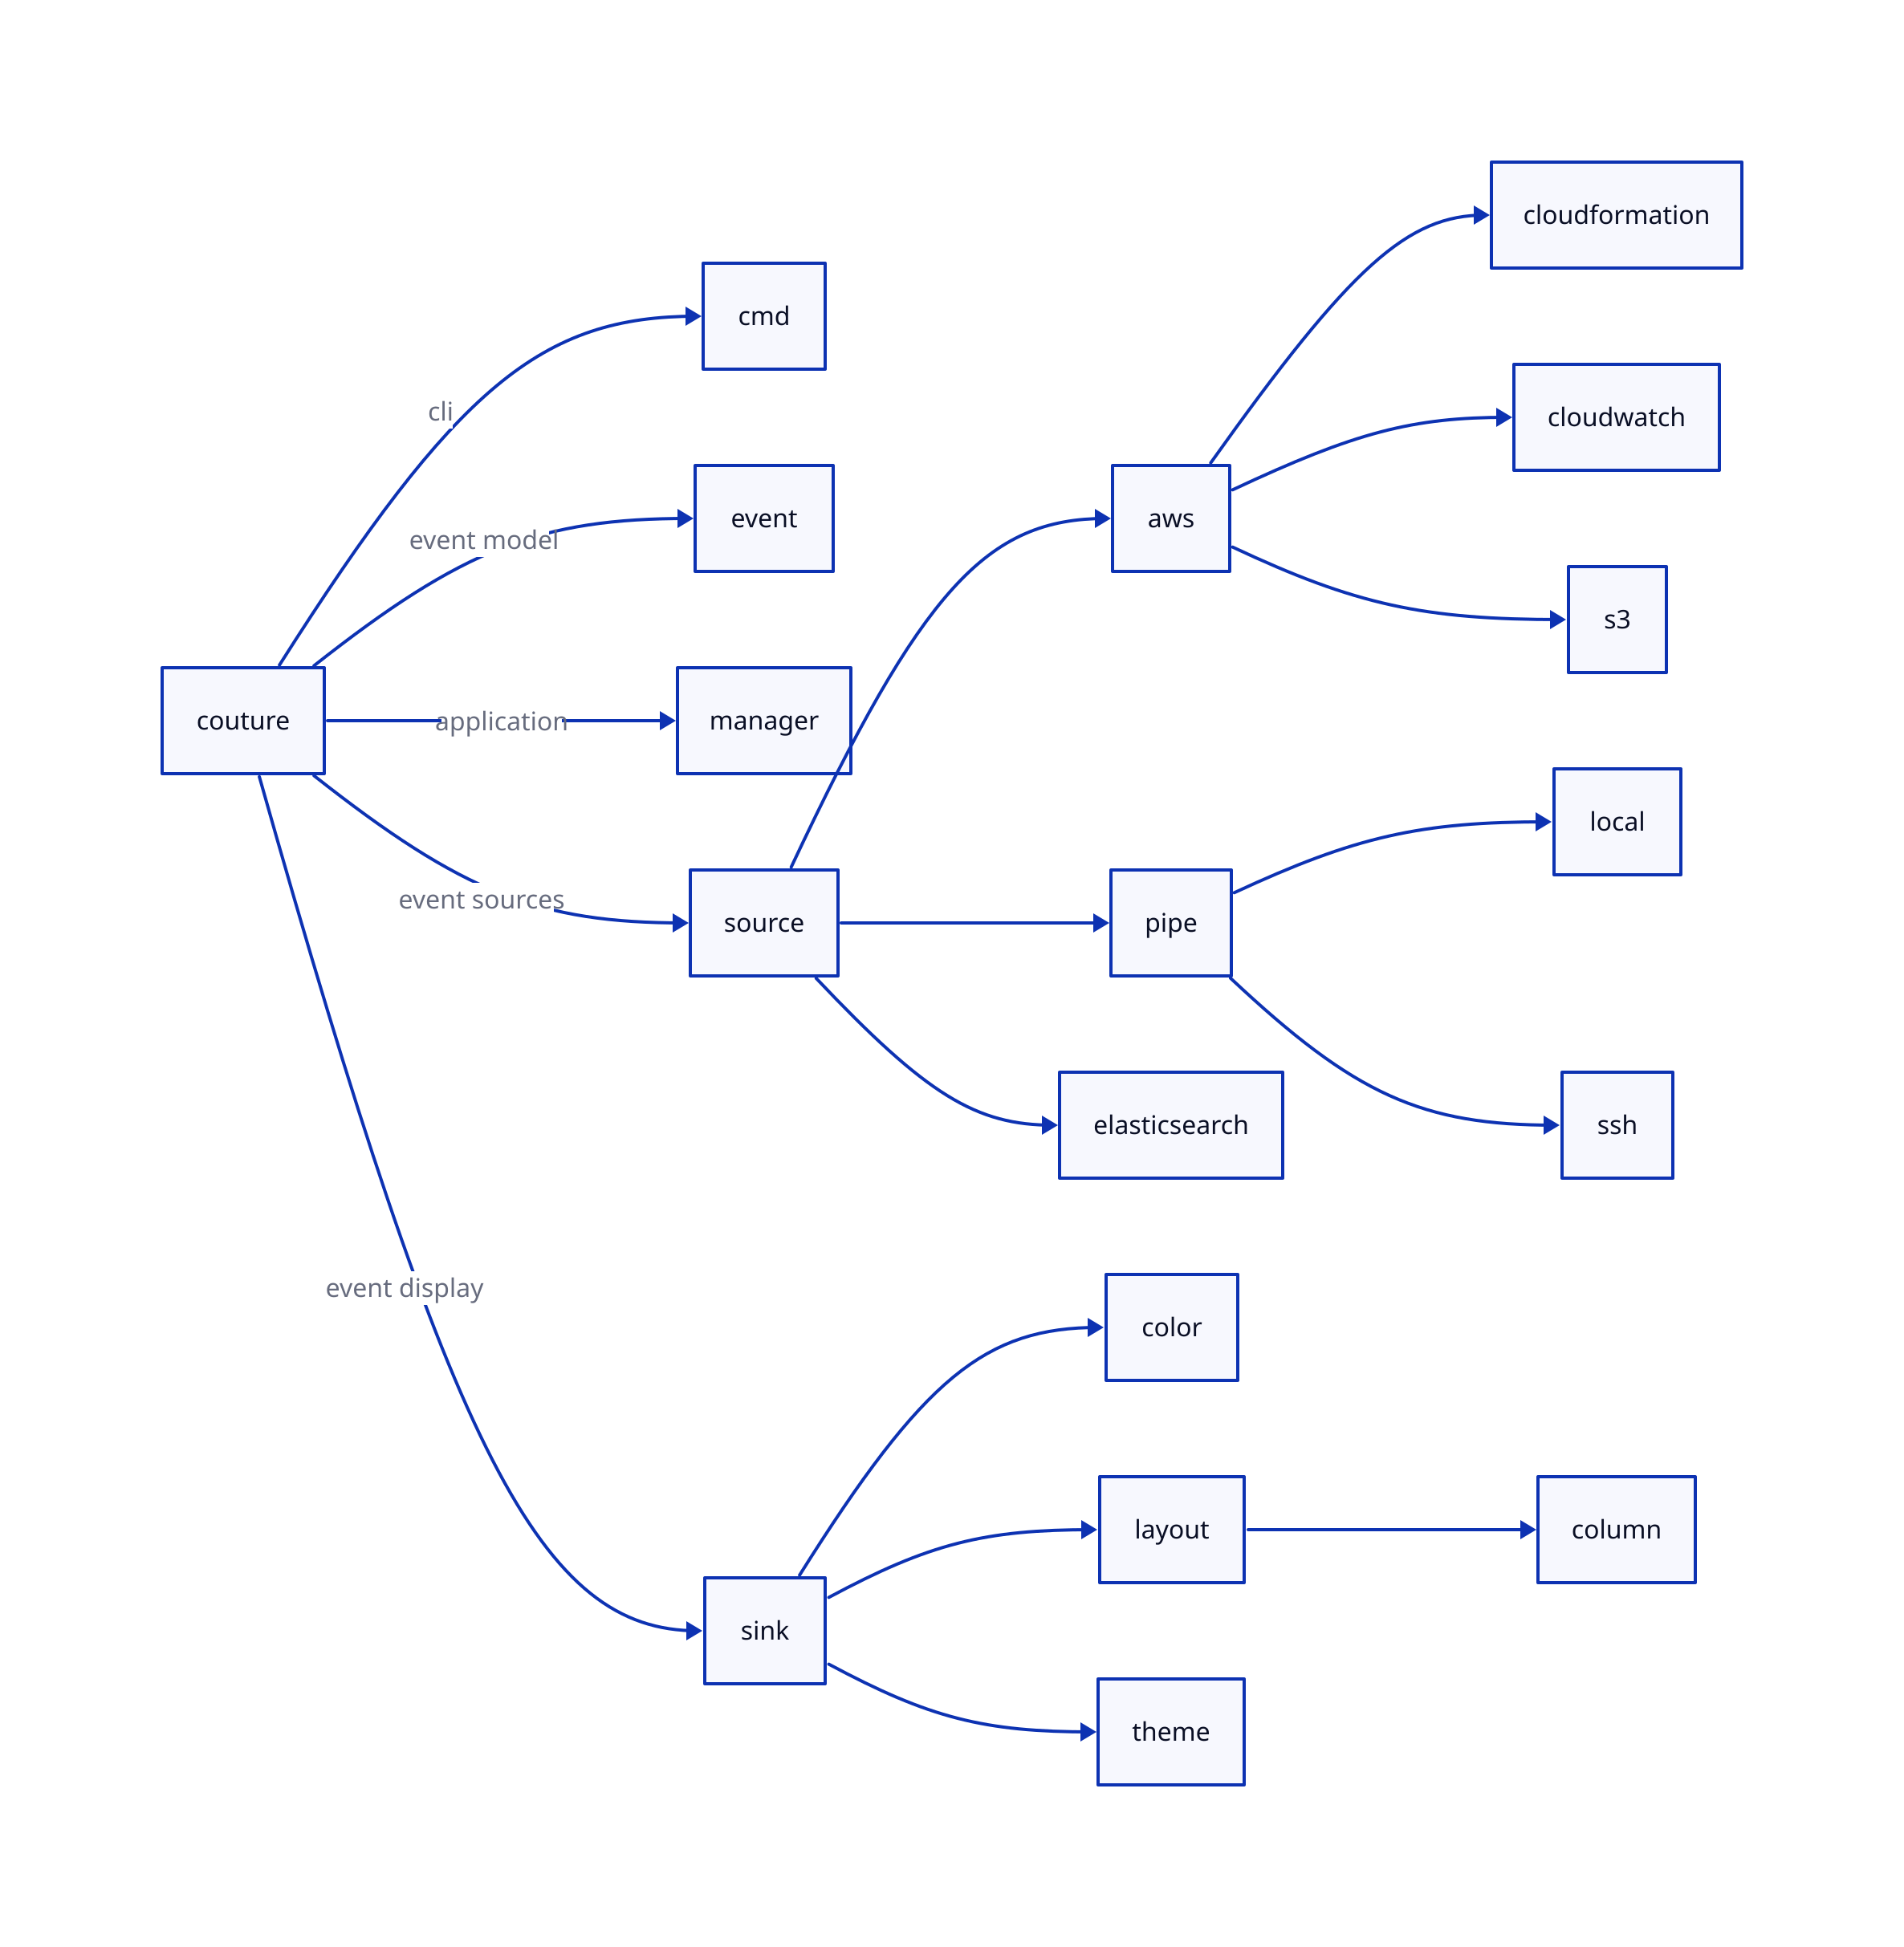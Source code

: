 direction: right

couture -> cmd: cli
couture -> event: event model
couture -> manager: application
couture -> source: event sources
couture -> sink: event display

# sink
sink -> color
sink -> layout
layout -> column
sink -> theme

# source
source -> aws
aws -> cloudformation
aws -> cloudwatch
aws -> s3
source -> pipe
pipe -> local
pipe -> ssh
source -> elasticsearch
